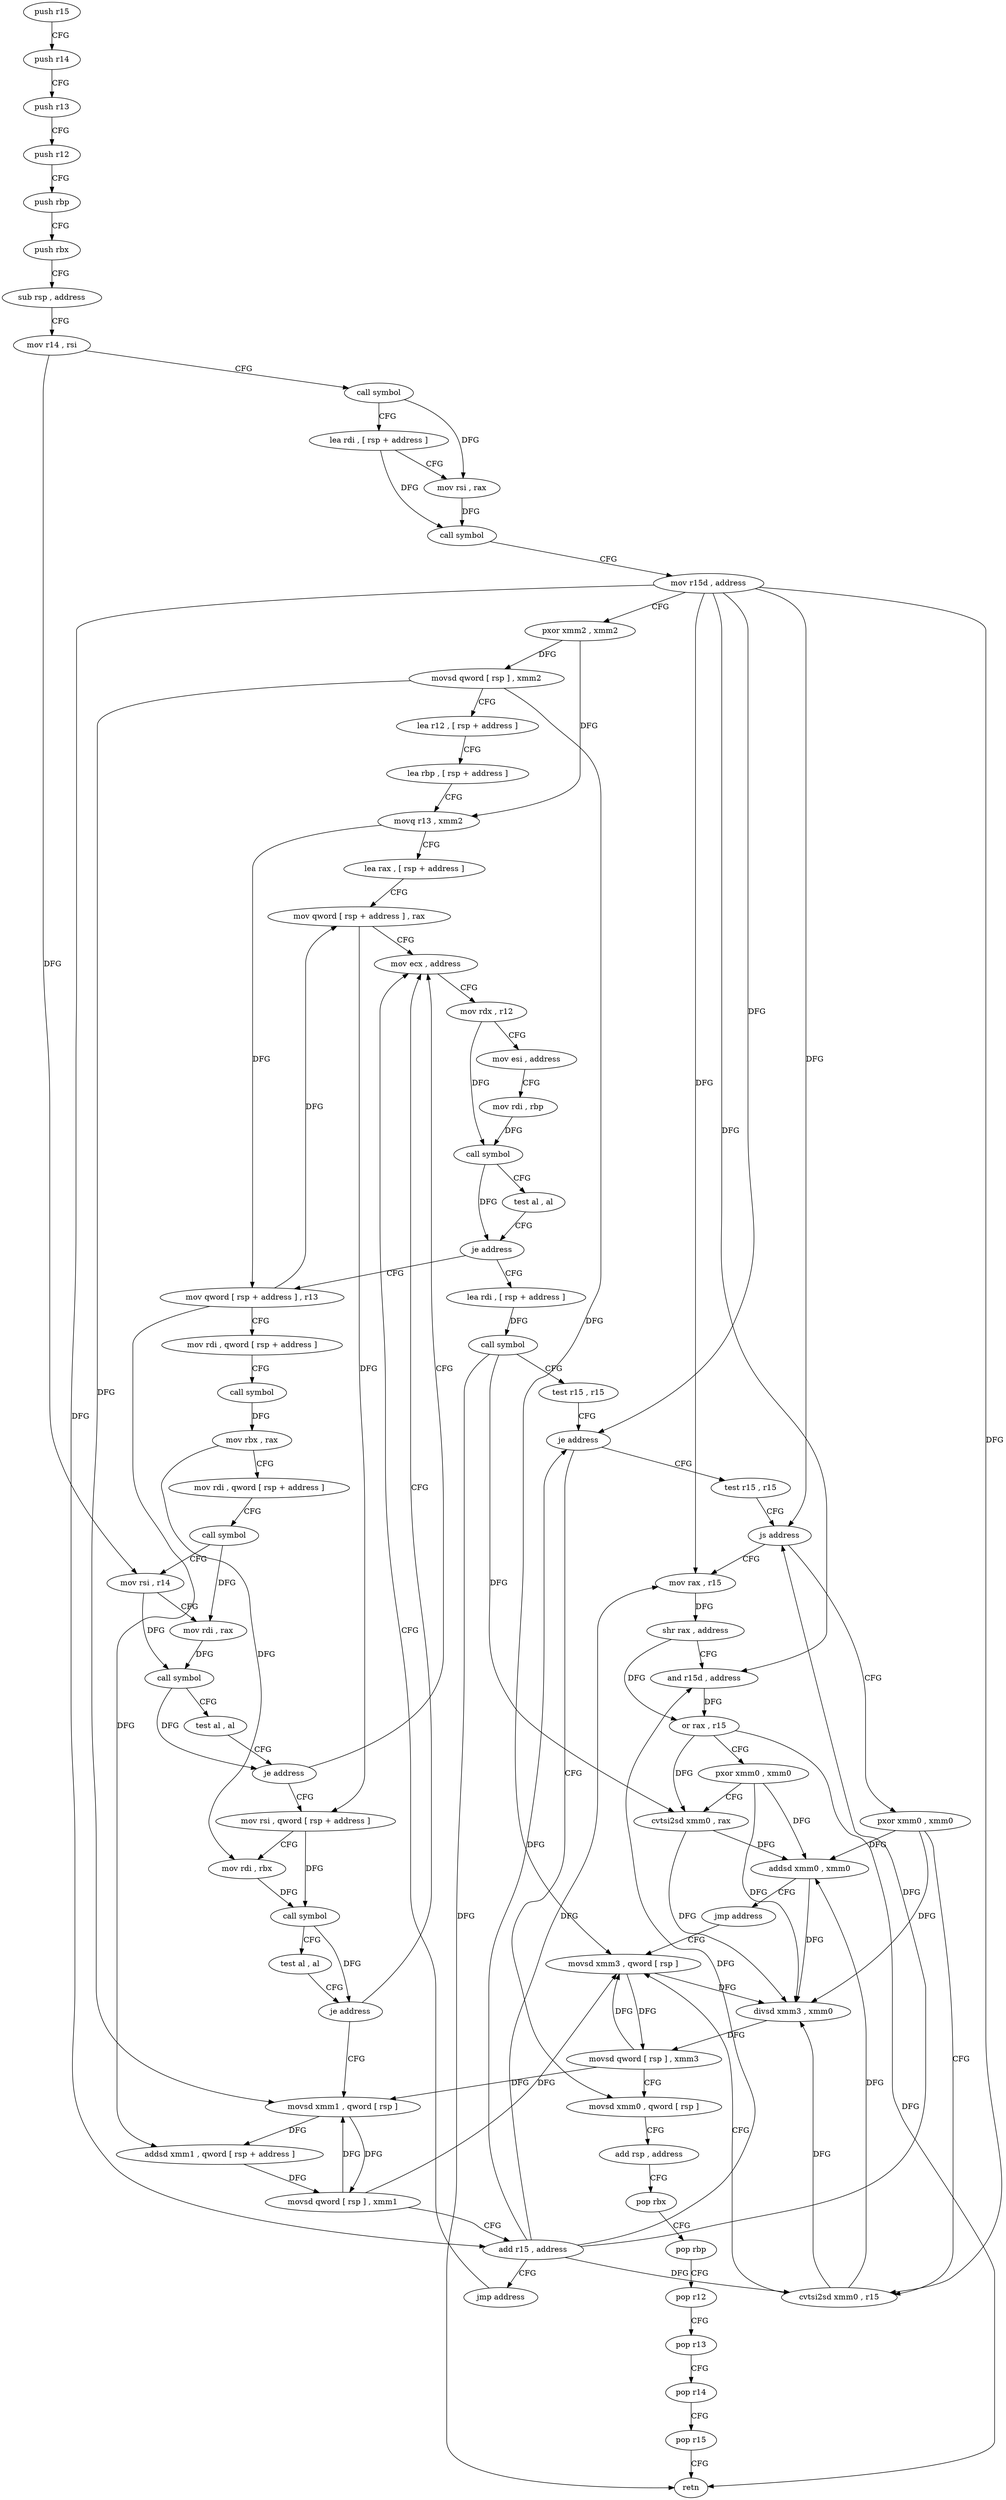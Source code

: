 digraph "func" {
"155680" [label = "push r15" ]
"155682" [label = "push r14" ]
"155684" [label = "push r13" ]
"155686" [label = "push r12" ]
"155688" [label = "push rbp" ]
"155689" [label = "push rbx" ]
"155690" [label = "sub rsp , address" ]
"155694" [label = "mov r14 , rsi" ]
"155697" [label = "call symbol" ]
"155702" [label = "lea rdi , [ rsp + address ]" ]
"155707" [label = "mov rsi , rax" ]
"155710" [label = "call symbol" ]
"155715" [label = "mov r15d , address" ]
"155721" [label = "pxor xmm2 , xmm2" ]
"155725" [label = "movsd qword [ rsp ] , xmm2" ]
"155730" [label = "lea r12 , [ rsp + address ]" ]
"155735" [label = "lea rbp , [ rsp + address ]" ]
"155740" [label = "movq r13 , xmm2" ]
"155745" [label = "lea rax , [ rsp + address ]" ]
"155750" [label = "mov qword [ rsp + address ] , rax" ]
"155755" [label = "mov ecx , address" ]
"155862" [label = "lea rdi , [ rsp + address ]" ]
"155867" [label = "call symbol" ]
"155872" [label = "test r15 , r15" ]
"155875" [label = "je address" ]
"155905" [label = "movsd xmm0 , qword [ rsp ]" ]
"155877" [label = "test r15 , r15" ]
"155780" [label = "mov qword [ rsp + address ] , r13" ]
"155785" [label = "mov rdi , qword [ rsp + address ]" ]
"155790" [label = "call symbol" ]
"155795" [label = "mov rbx , rax" ]
"155798" [label = "mov rdi , qword [ rsp + address ]" ]
"155803" [label = "call symbol" ]
"155808" [label = "mov rsi , r14" ]
"155811" [label = "mov rdi , rax" ]
"155814" [label = "call symbol" ]
"155819" [label = "test al , al" ]
"155821" [label = "je address" ]
"155823" [label = "mov rsi , qword [ rsp + address ]" ]
"155910" [label = "add rsp , address" ]
"155914" [label = "pop rbx" ]
"155915" [label = "pop rbp" ]
"155916" [label = "pop r12" ]
"155918" [label = "pop r13" ]
"155920" [label = "pop r14" ]
"155922" [label = "pop r15" ]
"155924" [label = "retn" ]
"155880" [label = "js address" ]
"155925" [label = "mov rax , r15" ]
"155882" [label = "pxor xmm0 , xmm0" ]
"155760" [label = "mov rdx , r12" ]
"155763" [label = "mov esi , address" ]
"155768" [label = "mov rdi , rbp" ]
"155771" [label = "call symbol" ]
"155776" [label = "test al , al" ]
"155778" [label = "je address" ]
"155828" [label = "mov rdi , rbx" ]
"155831" [label = "call symbol" ]
"155836" [label = "test al , al" ]
"155838" [label = "je address" ]
"155840" [label = "movsd xmm1 , qword [ rsp ]" ]
"155928" [label = "shr rax , address" ]
"155931" [label = "and r15d , address" ]
"155935" [label = "or rax , r15" ]
"155938" [label = "pxor xmm0 , xmm0" ]
"155942" [label = "cvtsi2sd xmm0 , rax" ]
"155947" [label = "addsd xmm0 , xmm0" ]
"155951" [label = "jmp address" ]
"155891" [label = "movsd xmm3 , qword [ rsp ]" ]
"155886" [label = "cvtsi2sd xmm0 , r15" ]
"155845" [label = "addsd xmm1 , qword [ rsp + address ]" ]
"155851" [label = "movsd qword [ rsp ] , xmm1" ]
"155856" [label = "add r15 , address" ]
"155860" [label = "jmp address" ]
"155896" [label = "divsd xmm3 , xmm0" ]
"155900" [label = "movsd qword [ rsp ] , xmm3" ]
"155680" -> "155682" [ label = "CFG" ]
"155682" -> "155684" [ label = "CFG" ]
"155684" -> "155686" [ label = "CFG" ]
"155686" -> "155688" [ label = "CFG" ]
"155688" -> "155689" [ label = "CFG" ]
"155689" -> "155690" [ label = "CFG" ]
"155690" -> "155694" [ label = "CFG" ]
"155694" -> "155697" [ label = "CFG" ]
"155694" -> "155808" [ label = "DFG" ]
"155697" -> "155702" [ label = "CFG" ]
"155697" -> "155707" [ label = "DFG" ]
"155702" -> "155707" [ label = "CFG" ]
"155702" -> "155710" [ label = "DFG" ]
"155707" -> "155710" [ label = "DFG" ]
"155710" -> "155715" [ label = "CFG" ]
"155715" -> "155721" [ label = "CFG" ]
"155715" -> "155875" [ label = "DFG" ]
"155715" -> "155880" [ label = "DFG" ]
"155715" -> "155925" [ label = "DFG" ]
"155715" -> "155931" [ label = "DFG" ]
"155715" -> "155886" [ label = "DFG" ]
"155715" -> "155856" [ label = "DFG" ]
"155721" -> "155725" [ label = "DFG" ]
"155721" -> "155740" [ label = "DFG" ]
"155725" -> "155730" [ label = "CFG" ]
"155725" -> "155840" [ label = "DFG" ]
"155725" -> "155891" [ label = "DFG" ]
"155730" -> "155735" [ label = "CFG" ]
"155735" -> "155740" [ label = "CFG" ]
"155740" -> "155745" [ label = "CFG" ]
"155740" -> "155780" [ label = "DFG" ]
"155745" -> "155750" [ label = "CFG" ]
"155750" -> "155755" [ label = "CFG" ]
"155750" -> "155823" [ label = "DFG" ]
"155755" -> "155760" [ label = "CFG" ]
"155862" -> "155867" [ label = "DFG" ]
"155867" -> "155872" [ label = "CFG" ]
"155867" -> "155924" [ label = "DFG" ]
"155867" -> "155942" [ label = "DFG" ]
"155872" -> "155875" [ label = "CFG" ]
"155875" -> "155905" [ label = "CFG" ]
"155875" -> "155877" [ label = "CFG" ]
"155905" -> "155910" [ label = "CFG" ]
"155877" -> "155880" [ label = "CFG" ]
"155780" -> "155785" [ label = "CFG" ]
"155780" -> "155750" [ label = "DFG" ]
"155780" -> "155845" [ label = "DFG" ]
"155785" -> "155790" [ label = "CFG" ]
"155790" -> "155795" [ label = "DFG" ]
"155795" -> "155798" [ label = "CFG" ]
"155795" -> "155828" [ label = "DFG" ]
"155798" -> "155803" [ label = "CFG" ]
"155803" -> "155808" [ label = "CFG" ]
"155803" -> "155811" [ label = "DFG" ]
"155808" -> "155811" [ label = "CFG" ]
"155808" -> "155814" [ label = "DFG" ]
"155811" -> "155814" [ label = "DFG" ]
"155814" -> "155819" [ label = "CFG" ]
"155814" -> "155821" [ label = "DFG" ]
"155819" -> "155821" [ label = "CFG" ]
"155821" -> "155755" [ label = "CFG" ]
"155821" -> "155823" [ label = "CFG" ]
"155823" -> "155828" [ label = "CFG" ]
"155823" -> "155831" [ label = "DFG" ]
"155910" -> "155914" [ label = "CFG" ]
"155914" -> "155915" [ label = "CFG" ]
"155915" -> "155916" [ label = "CFG" ]
"155916" -> "155918" [ label = "CFG" ]
"155918" -> "155920" [ label = "CFG" ]
"155920" -> "155922" [ label = "CFG" ]
"155922" -> "155924" [ label = "CFG" ]
"155880" -> "155925" [ label = "CFG" ]
"155880" -> "155882" [ label = "CFG" ]
"155925" -> "155928" [ label = "DFG" ]
"155882" -> "155886" [ label = "CFG" ]
"155882" -> "155947" [ label = "DFG" ]
"155882" -> "155896" [ label = "DFG" ]
"155760" -> "155763" [ label = "CFG" ]
"155760" -> "155771" [ label = "DFG" ]
"155763" -> "155768" [ label = "CFG" ]
"155768" -> "155771" [ label = "DFG" ]
"155771" -> "155776" [ label = "CFG" ]
"155771" -> "155778" [ label = "DFG" ]
"155776" -> "155778" [ label = "CFG" ]
"155778" -> "155862" [ label = "CFG" ]
"155778" -> "155780" [ label = "CFG" ]
"155828" -> "155831" [ label = "DFG" ]
"155831" -> "155836" [ label = "CFG" ]
"155831" -> "155838" [ label = "DFG" ]
"155836" -> "155838" [ label = "CFG" ]
"155838" -> "155755" [ label = "CFG" ]
"155838" -> "155840" [ label = "CFG" ]
"155840" -> "155845" [ label = "DFG" ]
"155840" -> "155851" [ label = "DFG" ]
"155928" -> "155931" [ label = "CFG" ]
"155928" -> "155935" [ label = "DFG" ]
"155931" -> "155935" [ label = "DFG" ]
"155935" -> "155938" [ label = "CFG" ]
"155935" -> "155924" [ label = "DFG" ]
"155935" -> "155942" [ label = "DFG" ]
"155938" -> "155942" [ label = "CFG" ]
"155938" -> "155947" [ label = "DFG" ]
"155938" -> "155896" [ label = "DFG" ]
"155942" -> "155947" [ label = "DFG" ]
"155942" -> "155896" [ label = "DFG" ]
"155947" -> "155951" [ label = "CFG" ]
"155947" -> "155896" [ label = "DFG" ]
"155951" -> "155891" [ label = "CFG" ]
"155891" -> "155896" [ label = "DFG" ]
"155891" -> "155900" [ label = "DFG" ]
"155886" -> "155891" [ label = "CFG" ]
"155886" -> "155947" [ label = "DFG" ]
"155886" -> "155896" [ label = "DFG" ]
"155845" -> "155851" [ label = "DFG" ]
"155851" -> "155856" [ label = "CFG" ]
"155851" -> "155840" [ label = "DFG" ]
"155851" -> "155891" [ label = "DFG" ]
"155856" -> "155860" [ label = "CFG" ]
"155856" -> "155875" [ label = "DFG" ]
"155856" -> "155880" [ label = "DFG" ]
"155856" -> "155925" [ label = "DFG" ]
"155856" -> "155931" [ label = "DFG" ]
"155856" -> "155886" [ label = "DFG" ]
"155860" -> "155755" [ label = "CFG" ]
"155896" -> "155900" [ label = "DFG" ]
"155900" -> "155905" [ label = "CFG" ]
"155900" -> "155840" [ label = "DFG" ]
"155900" -> "155891" [ label = "DFG" ]
}
